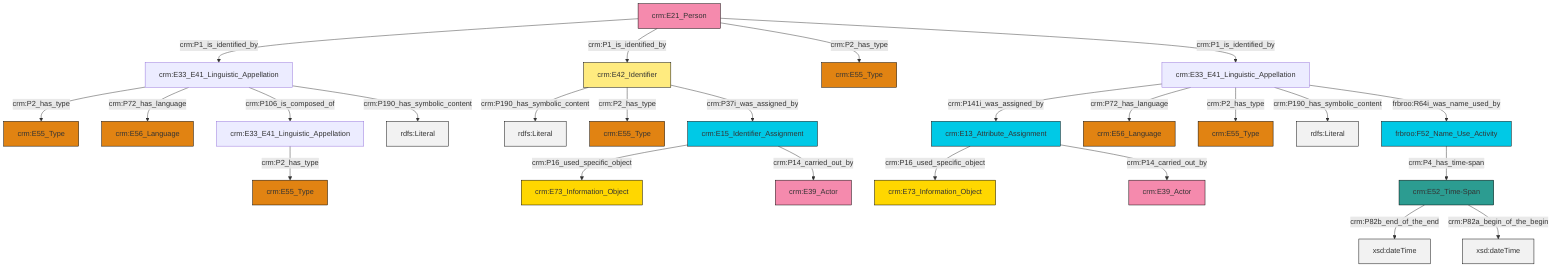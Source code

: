 graph TD
classDef Literal fill:#f2f2f2,stroke:#000000;
classDef CRM_Entity fill:#FFFFFF,stroke:#000000;
classDef Temporal_Entity fill:#00C9E6, stroke:#000000;
classDef Type fill:#E18312, stroke:#000000;
classDef Time-Span fill:#2C9C91, stroke:#000000;
classDef Appellation fill:#FFEB7F, stroke:#000000;
classDef Place fill:#008836, stroke:#000000;
classDef Persistent_Item fill:#B266B2, stroke:#000000;
classDef Conceptual_Object fill:#FFD700, stroke:#000000;
classDef Physical_Thing fill:#D2B48C, stroke:#000000;
classDef Actor fill:#f58aad, stroke:#000000;
classDef PC_Classes fill:#4ce600, stroke:#000000;
classDef Multi fill:#cccccc,stroke:#000000;

4["crm:E33_E41_Linguistic_Appellation"]:::Default -->|crm:P2_has_type| 5["crm:E55_Type"]:::Type
6["crm:E21_Person"]:::Actor -->|crm:P1_is_identified_by| 7["crm:E33_E41_Linguistic_Appellation"]:::Default
9["crm:E52_Time-Span"]:::Time-Span -->|crm:P82b_end_of_the_end| 10[xsd:dateTime]:::Literal
15["crm:E13_Attribute_Assignment"]:::Temporal_Entity -->|crm:P16_used_specific_object| 16["crm:E73_Information_Object"]:::Conceptual_Object
15["crm:E13_Attribute_Assignment"]:::Temporal_Entity -->|crm:P14_carried_out_by| 0["crm:E39_Actor"]:::Actor
26["crm:E15_Identifier_Assignment"]:::Temporal_Entity -->|crm:P16_used_specific_object| 23["crm:E73_Information_Object"]:::Conceptual_Object
27["crm:E42_Identifier"]:::Appellation -->|crm:P190_has_symbolic_content| 28[rdfs:Literal]:::Literal
21["crm:E33_E41_Linguistic_Appellation"]:::Default -->|crm:P141i_was_assigned_by| 15["crm:E13_Attribute_Assignment"]:::Temporal_Entity
6["crm:E21_Person"]:::Actor -->|crm:P1_is_identified_by| 27["crm:E42_Identifier"]:::Appellation
13["frbroo:F52_Name_Use_Activity"]:::Temporal_Entity -->|crm:P4_has_time-span| 9["crm:E52_Time-Span"]:::Time-Span
7["crm:E33_E41_Linguistic_Appellation"]:::Default -->|crm:P2_has_type| 2["crm:E55_Type"]:::Type
6["crm:E21_Person"]:::Actor -->|crm:P2_has_type| 17["crm:E55_Type"]:::Type
7["crm:E33_E41_Linguistic_Appellation"]:::Default -->|crm:P72_has_language| 30["crm:E56_Language"]:::Type
27["crm:E42_Identifier"]:::Appellation -->|crm:P2_has_type| 19["crm:E55_Type"]:::Type
21["crm:E33_E41_Linguistic_Appellation"]:::Default -->|crm:P72_has_language| 33["crm:E56_Language"]:::Type
7["crm:E33_E41_Linguistic_Appellation"]:::Default -->|crm:P106_is_composed_of| 4["crm:E33_E41_Linguistic_Appellation"]:::Default
21["crm:E33_E41_Linguistic_Appellation"]:::Default -->|crm:P2_has_type| 34["crm:E55_Type"]:::Type
27["crm:E42_Identifier"]:::Appellation -->|crm:P37i_was_assigned_by| 26["crm:E15_Identifier_Assignment"]:::Temporal_Entity
6["crm:E21_Person"]:::Actor -->|crm:P1_is_identified_by| 21["crm:E33_E41_Linguistic_Appellation"]:::Default
21["crm:E33_E41_Linguistic_Appellation"]:::Default -->|crm:P190_has_symbolic_content| 39[rdfs:Literal]:::Literal
7["crm:E33_E41_Linguistic_Appellation"]:::Default -->|crm:P190_has_symbolic_content| 40[rdfs:Literal]:::Literal
26["crm:E15_Identifier_Assignment"]:::Temporal_Entity -->|crm:P14_carried_out_by| 41["crm:E39_Actor"]:::Actor
9["crm:E52_Time-Span"]:::Time-Span -->|crm:P82a_begin_of_the_begin| 42[xsd:dateTime]:::Literal
21["crm:E33_E41_Linguistic_Appellation"]:::Default -->|frbroo:R64i_was_name_used_by| 13["frbroo:F52_Name_Use_Activity"]:::Temporal_Entity